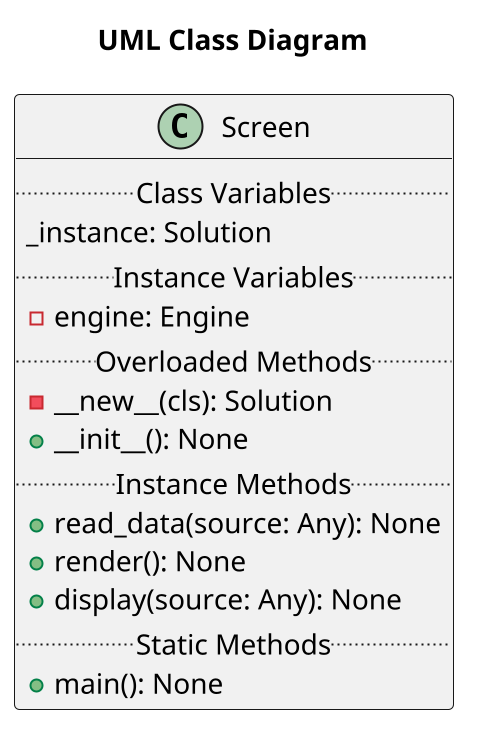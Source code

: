 @startuml Screen
scale 2
title "UML Class Diagram"
class Screen {
    .. Class Variables ..
	_instance: Solution
    .. Instance Variables ..
    - engine: Engine
    .. Overloaded Methods ..
    - __new__(cls): Solution
    + __init__(): None
    .. Instance Methods ..
	+ read_data(source: Any): None
    + render(): None
    + display(source: Any): None
    .. Static Methods ..
    + main(): None
}
@enduml